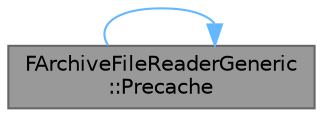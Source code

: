 digraph "FArchiveFileReaderGeneric::Precache"
{
 // INTERACTIVE_SVG=YES
 // LATEX_PDF_SIZE
  bgcolor="transparent";
  edge [fontname=Helvetica,fontsize=10,labelfontname=Helvetica,labelfontsize=10];
  node [fontname=Helvetica,fontsize=10,shape=box,height=0.2,width=0.4];
  rankdir="LR";
  Node1 [id="Node000001",label="FArchiveFileReaderGeneric\l::Precache",height=0.2,width=0.4,color="gray40", fillcolor="grey60", style="filled", fontcolor="black",tooltip="Hint the archive that the region starting at passed in offset and spanning the passed in size is goin..."];
  Node1 -> Node1 [id="edge1_Node000001_Node000001",color="steelblue1",style="solid",tooltip=" "];
}
